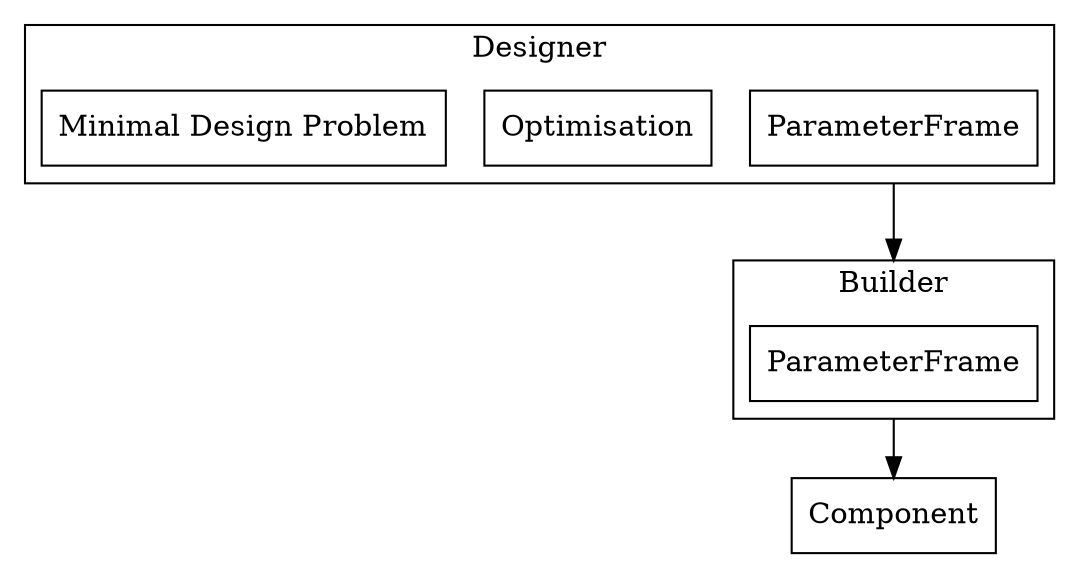 digraph {
    compound=true;
    node [shape=record]

    subgraph cluster_0 {
        label="Designer";
        tooltip="Designer";
        href="../base/design_build.html"
        target="_parent"
        a[label="ParameterFrame", tooltip="ParameterFrame", href="../base/parameter.html", target="_parent"];
        b[label="Optimisation", tooltip="Optimisation"];
        c[label="Minimal Design Problem", tooltip="Minimal Design Problem"];
    }

    subgraph cluster_1 {
        label="Builder";
        tooltip="Builder";
        href="../base/design_build.html"
        target="_parent"
        d[label="ParameterFrame", tooltip="ParameterFrame", href="../base/parameter.html", target="_parent"];
    }
    a -> d [ltail=cluster_0, lhead=cluster_1, minlen=2];
    d -> e [ltail=cluster_1]
    e[label="Component", tooltip="Component", href="../base/components.html", target="_parent"]
}
